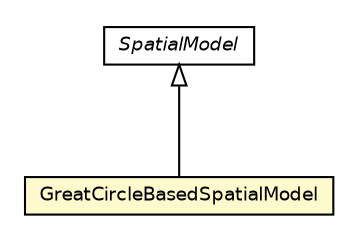 #!/usr/local/bin/dot
#
# Class diagram 
# Generated by UMLGraph version 5.4 (http://www.umlgraph.org/)
#

digraph G {
	edge [fontname="Helvetica",fontsize=10,labelfontname="Helvetica",labelfontsize=10];
	node [fontname="Helvetica",fontsize=10,shape=plaintext];
	nodesep=0.25;
	ranksep=0.5;
	// jsl.modeling.elements.spatial.SpatialModel
	c96045 [label=<<table title="jsl.modeling.elements.spatial.SpatialModel" border="0" cellborder="1" cellspacing="0" cellpadding="2" port="p" href="./SpatialModel.html">
		<tr><td><table border="0" cellspacing="0" cellpadding="1">
<tr><td align="center" balign="center"><font face="Helvetica-Oblique"> SpatialModel </font></td></tr>
		</table></td></tr>
		</table>>, URL="./SpatialModel.html", fontname="Helvetica", fontcolor="black", fontsize=9.0];
	// jsl.modeling.elements.spatial.GreatCircleBasedSpatialModel
	c96064 [label=<<table title="jsl.modeling.elements.spatial.GreatCircleBasedSpatialModel" border="0" cellborder="1" cellspacing="0" cellpadding="2" port="p" bgcolor="lemonChiffon" href="./GreatCircleBasedSpatialModel.html">
		<tr><td><table border="0" cellspacing="0" cellpadding="1">
<tr><td align="center" balign="center"> GreatCircleBasedSpatialModel </td></tr>
		</table></td></tr>
		</table>>, URL="./GreatCircleBasedSpatialModel.html", fontname="Helvetica", fontcolor="black", fontsize=9.0];
	//jsl.modeling.elements.spatial.GreatCircleBasedSpatialModel extends jsl.modeling.elements.spatial.SpatialModel
	c96045:p -> c96064:p [dir=back,arrowtail=empty];
}

